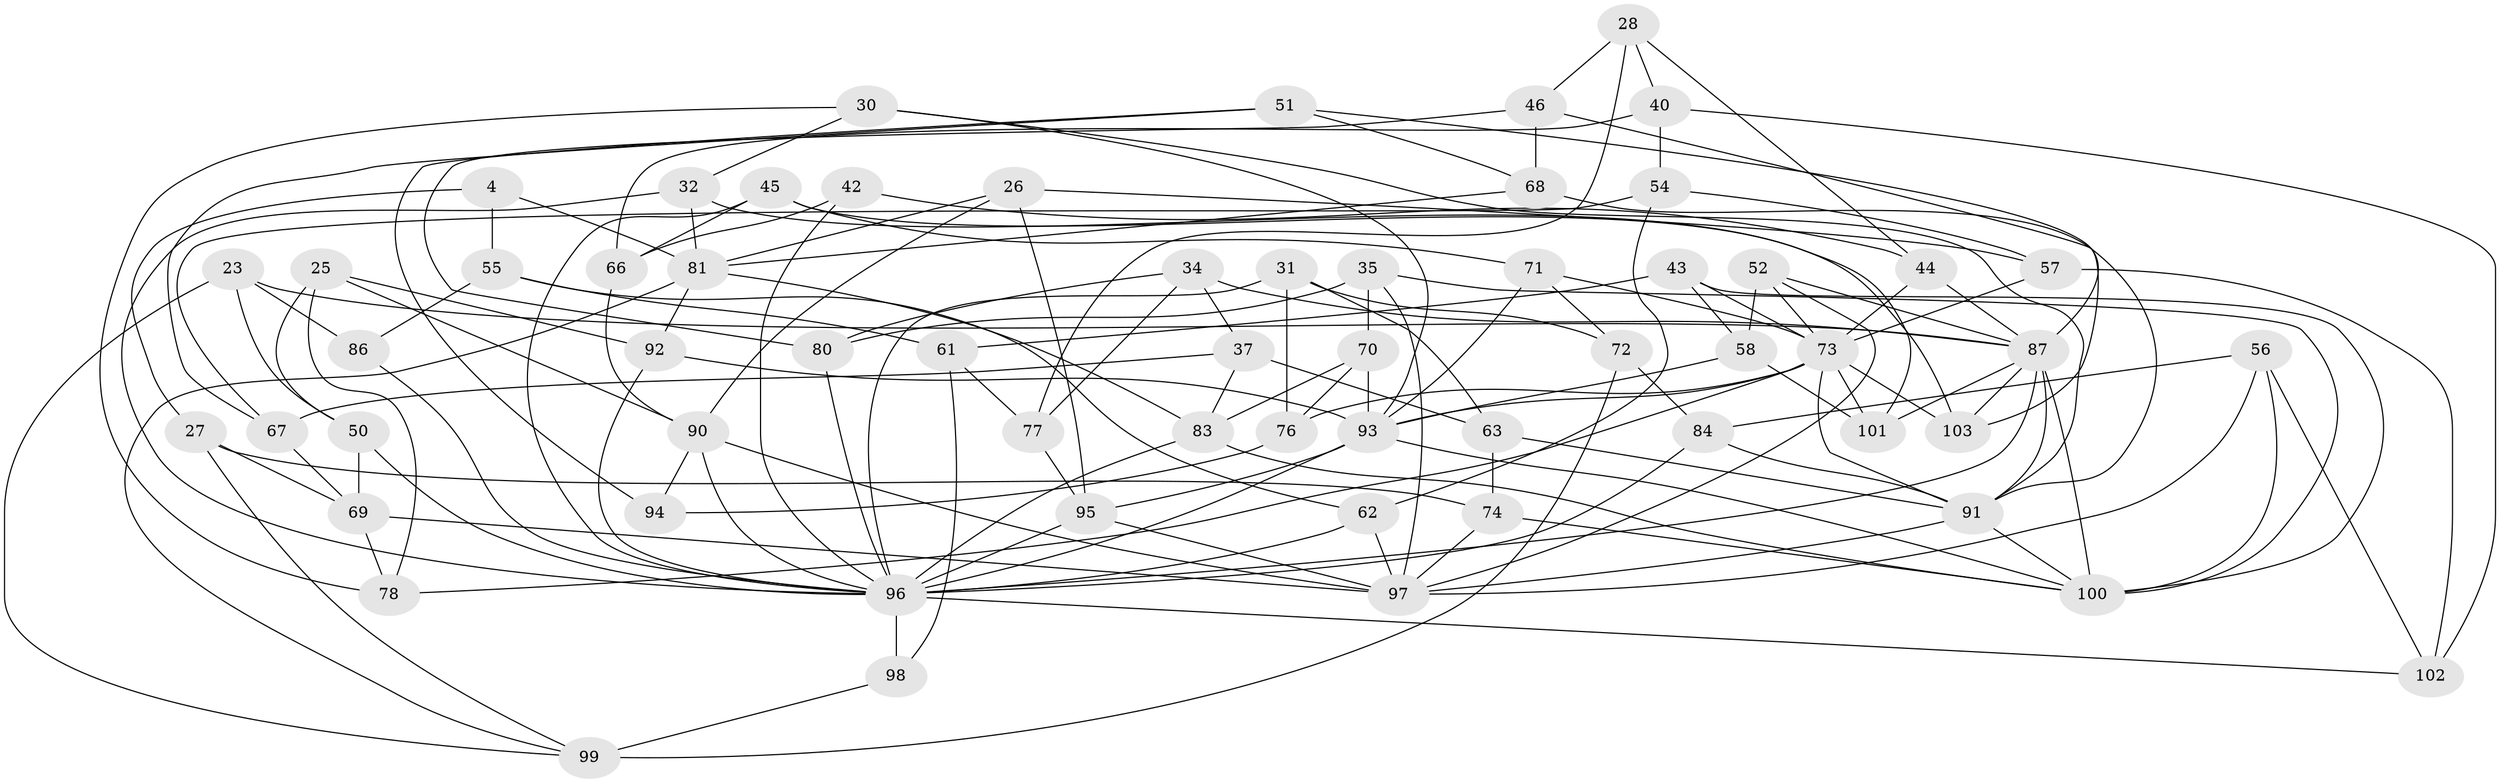 // original degree distribution, {4: 1.0}
// Generated by graph-tools (version 1.1) at 2025/02/03/04/25 22:02:19]
// undirected, 61 vertices, 146 edges
graph export_dot {
graph [start="1"]
  node [color=gray90,style=filled];
  4;
  23;
  25;
  26;
  27;
  28;
  30;
  31;
  32;
  34;
  35;
  37;
  40;
  42;
  43;
  44;
  45;
  46;
  50;
  51;
  52;
  54;
  55 [super="+24"];
  56;
  57;
  58;
  61;
  62;
  63;
  66;
  67;
  68;
  69 [super="+21"];
  70;
  71;
  72;
  73 [super="+6+47+16"];
  74;
  76;
  77;
  78;
  80;
  81 [super="+19+36"];
  83 [super="+33"];
  84;
  86;
  87 [super="+82+79"];
  90 [super="+41"];
  91 [super="+59"];
  92;
  93 [super="+53"];
  94;
  95 [super="+65"];
  96 [super="+9+89+18+49"];
  97 [super="+13+39+88"];
  98 [super="+85"];
  99 [super="+60"];
  100 [super="+75"];
  101;
  102;
  103;
  4 -- 55 [weight=2];
  4 -- 27;
  4 -- 81;
  23 -- 50;
  23 -- 99;
  23 -- 86;
  23 -- 87;
  25 -- 50;
  25 -- 78;
  25 -- 92;
  25 -- 90;
  26 -- 57;
  26 -- 95;
  26 -- 81;
  26 -- 90;
  27 -- 74;
  27 -- 69;
  27 -- 99;
  28 -- 40;
  28 -- 77;
  28 -- 44;
  28 -- 46;
  30 -- 78;
  30 -- 32;
  30 -- 91;
  30 -- 93;
  31 -- 76;
  31 -- 72;
  31 -- 63;
  31 -- 96;
  32 -- 103;
  32 -- 96;
  32 -- 81;
  34 -- 77;
  34 -- 37;
  34 -- 80;
  34 -- 87;
  35 -- 80;
  35 -- 70;
  35 -- 97;
  35 -- 100;
  37 -- 67;
  37 -- 83;
  37 -- 63;
  40 -- 102;
  40 -- 54;
  40 -- 66;
  42 -- 44;
  42 -- 66;
  42 -- 96 [weight=2];
  43 -- 61;
  43 -- 58;
  43 -- 73;
  43 -- 100;
  44 -- 73;
  44 -- 87;
  45 -- 101;
  45 -- 66;
  45 -- 71;
  45 -- 96;
  46 -- 80;
  46 -- 68;
  46 -- 87;
  50 -- 69;
  50 -- 96;
  51 -- 67;
  51 -- 94;
  51 -- 103;
  51 -- 68;
  52 -- 58;
  52 -- 73;
  52 -- 97;
  52 -- 87;
  54 -- 57;
  54 -- 67;
  54 -- 62;
  55 -- 86 [weight=2];
  55 -- 61;
  55 -- 62;
  56 -- 102;
  56 -- 100;
  56 -- 84;
  56 -- 97;
  57 -- 102;
  57 -- 73;
  58 -- 101;
  58 -- 93;
  61 -- 77;
  61 -- 98;
  62 -- 97;
  62 -- 96;
  63 -- 74;
  63 -- 91;
  66 -- 90;
  67 -- 69;
  68 -- 91;
  68 -- 81;
  69 -- 78;
  69 -- 97 [weight=2];
  70 -- 76;
  70 -- 83;
  70 -- 93;
  71 -- 93;
  71 -- 72;
  71 -- 73;
  72 -- 99;
  72 -- 84;
  73 -- 101;
  73 -- 103;
  73 -- 91 [weight=2];
  73 -- 76;
  73 -- 78;
  73 -- 93;
  74 -- 97;
  74 -- 100;
  76 -- 94;
  77 -- 95;
  80 -- 96;
  81 -- 92;
  81 -- 99;
  81 -- 83 [weight=2];
  83 -- 96;
  83 -- 100;
  84 -- 91;
  84 -- 96;
  86 -- 96;
  87 -- 103;
  87 -- 96 [weight=4];
  87 -- 100 [weight=2];
  87 -- 101;
  87 -- 91;
  90 -- 94 [weight=2];
  90 -- 97 [weight=2];
  90 -- 96;
  91 -- 100;
  91 -- 97 [weight=2];
  92 -- 96;
  92 -- 93;
  93 -- 100 [weight=2];
  93 -- 96;
  93 -- 95;
  95 -- 97;
  95 -- 96 [weight=2];
  96 -- 98 [weight=3];
  96 -- 102;
  98 -- 99 [weight=2];
}
